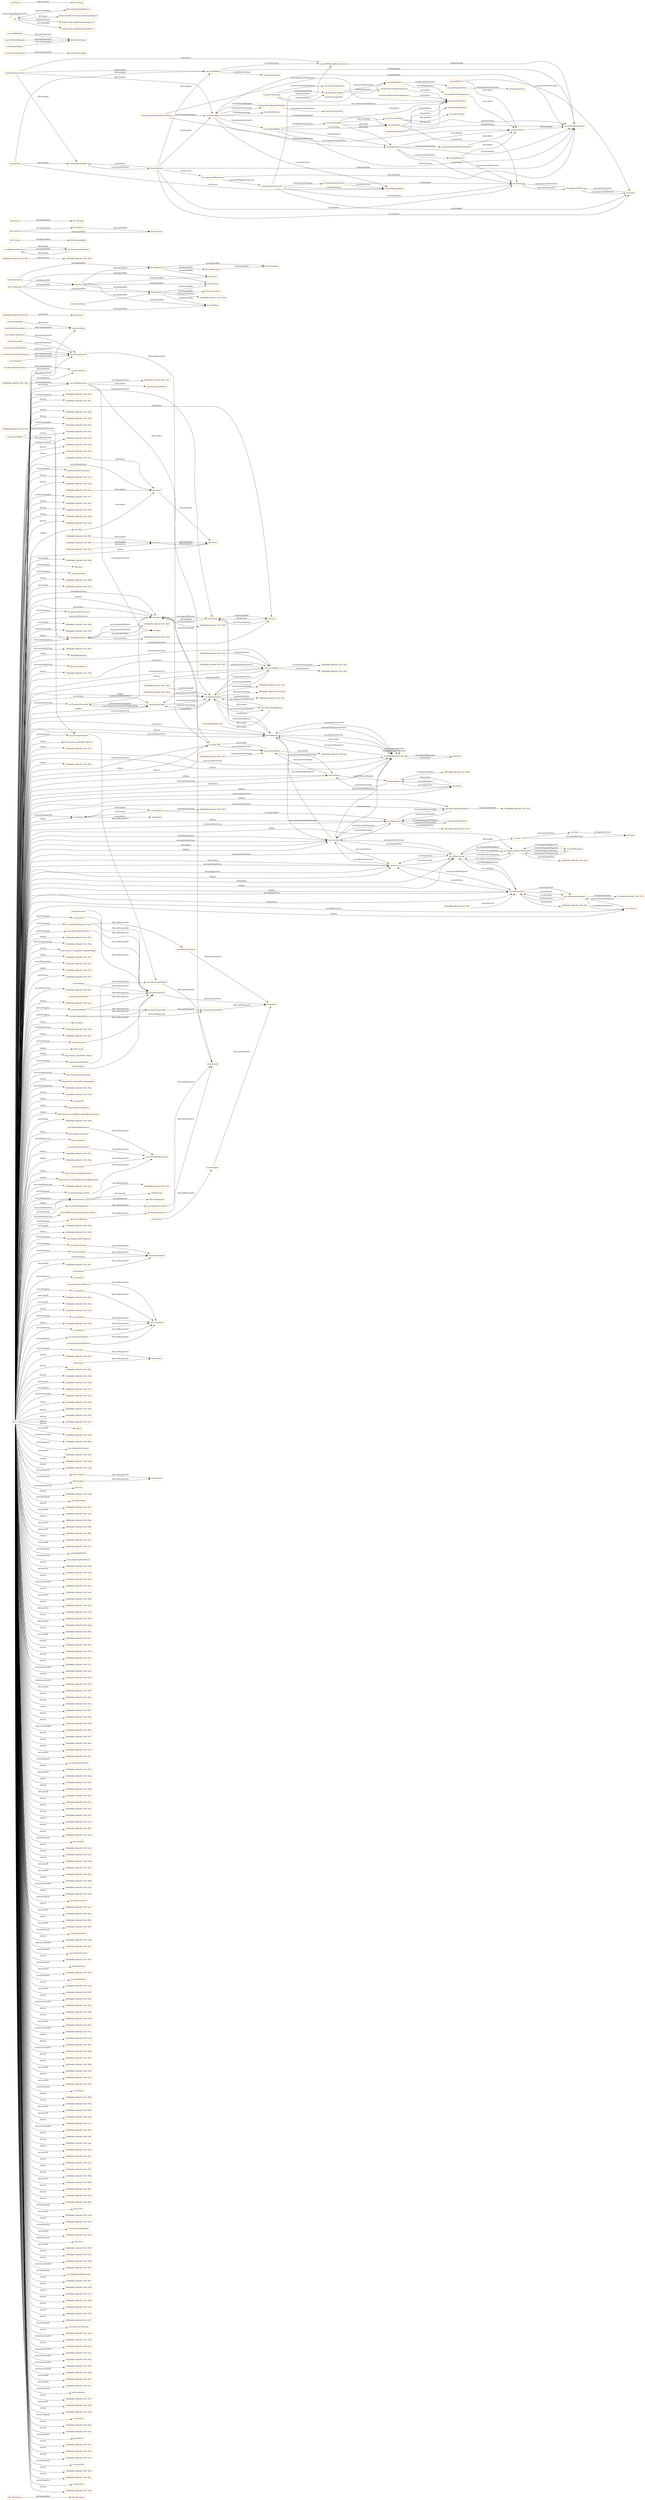 digraph ar2dtool_diagram { 
rankdir=LR;
size="1501"
node [shape = rectangle, color="orange"]; "bhv:Dominance" "-3859d484:18bc04c71f0:-7fe0" "-3859d484:18bc04c71f0:-7f93" "odrl:Action" "odrl:LeftOperand" "odrl:RightOperand" "bhv:PersonalFocus" "vae:PropertyTaxonomy" "bhv:Hedonism" "-3859d484:18bc04c71f0:-7ee5" "-3859d484:18bc04c71f0:-7f9b" "vae:NodeImportance" "http://xmlns.com/foaf/0.1/Person" "bhv:Universalism" "-3859d484:18bc04c71f0:-7f7b" "-3859d484:18bc04c71f0:-7ff9" "vae:Value" "-3859d484:18bc04c71f0:-7fc6" "bhv:Stimulation" "bhv:Achievement" "odrl:Policy" "-3859d484:18bc04c71f0:-7ff3" "-3859d484:18bc04c71f0:-7fb1" "bhv:Value" "-3859d484:18bc04c71f0:-7fe7" "-3859d484:18bc04c71f0:-7fad" "odrl:Operator" "-3859d484:18bc04c71f0:-7fda" "-3859d484:18bc04c71f0:-7f30" "-3859d484:18bc04c71f0:-7faa" "vae:VaeProperty" "-3859d484:18bc04c71f0:-7edd" "-3859d484:18bc04c71f0:-7f00" "-3859d484:18bc04c71f0:-7f2b" "-3859d484:18bc04c71f0:-7fce" "vae:Outcome" "http://www.w3.org/2006/vcard/ns#Agent" "vae:MultiInputOutcome" "-3859d484:18bc04c71f0:-7fc2" "-3859d484:18bc04c71f0:-7fb7" "vae:AlignmentStatement" "-3859d484:18bc04c71f0:-7ef2" "bhv:Dependability" "-3859d484:18bc04c71f0:-7f70" "bhv:Caring" "-3859d484:18bc04c71f0:-7f5a" "odrl:Asset" "bhv:Nature" "-3859d484:18bc04c71f0:-7f41" "-3859d484:18bc04c71f0:-7ffc" "vae:Generalization" "-3859d484:18bc04c71f0:-7ece" "vae:Context" "vae:VaeStatement" "vae:ActionOnState" "dul:Agent" "-3859d484:18bc04c71f0:-7ff0" "vae:ValueTaxonomy" "bhv:Security" "vae:ConceptNode" "-3859d484:18bc04c71f0:-7ef8" "-3859d484:18bc04c71f0:-7f81" "rdfs:Literal" "bhv:Tolerance" "vae:System" "bhv:Humility" "-3859d484:18bc04c71f0:-7f90" "http://xmlns.com/foaf/0.1/Agent" "-3859d484:18bc04c71f0:-7fd1" "odrl:Party" "-3859d484:18bc04c71f0:-7fc9" "-3859d484:18bc04c71f0:-7ed5" "-3859d484:18bc04c71f0:-7ff6" "vae:Norm" "bhv:GrowthAndAnxietyFree" "vae:User" "vae:Sequence" "vae:AgentStatement" "http://xmlns.com/foaf/0.1/Organization" "-3859d484:18bc04c71f0:-7f4a" "bhv:Tradition" "vae:VaeObject" "-3859d484:18bc04c71f0:-7ed4" "vc:Value" "vae:TaxonomyAlignment" "xsd:anyURI" "vae:Strategy" "bhv:Benevolence" "vae:Agent" "vae:FinalInputOutcome" "-3859d484:18bc04c71f0:-7fe3" "bhv:Conformity" "vae:Action" "http://schema.org/Person" "http://www.w3.org/2006/vcard/ns#Organization" "bhv:Resources" "-3859d484:18bc04c71f0:-7fb9" "vae:AwarenessStatement" "-3859d484:18bc04c71f0:-7fbf" "-3859d484:18bc04c71f0:-7ee9" "-3859d484:18bc04c71f0:-7f72" "-3859d484:18bc04c71f0:-7fed" "vae:ActingAgent" "odrl:LogicalConstraint" "-3859d484:18bc04c71f0:-7fd7" "vae:ValueConcept" "-3859d484:18bc04c71f0:-7fa7" "vae:PropertyNode" "vae:ValueProperty" "vae:ValueComparisonStatement" "dul:Event" "-3859d484:18bc04c71f0:-7fd4" "vae:Criterion" "bhv:Thought" "vae:State" "-3859d484:18bc04c71f0:-7f87" "bhv:Face" "-3859d484:18bc04c71f0:-7fb4" "-3859d484:18bc04c71f0:-7eef" "vae:VaePropertyStatement" "bhv:SocialFocus" "odrl:Constraint" "vae:OptimizedProperty" "-3859d484:18bc04c71f0:-7f01" "bhv:Action" "-3859d484:18bc04c71f0:-7fcc" "odrl:Rule" "bhv:Power" "vae:ImportanceRelation" "-3859d484:18bc04c71f0:-7f8e" "http://schema.org/Organization" "-3859d484:18bc04c71f0:-7fea" "http://www.w3.org/2006/vcard/ns#Individual" "-3859d484:18bc04c71f0:-7f53" "vae:ArgumentStatement" "bhv:SelfDirection" "bhv:Concern" "bhv:SelfProtectionAndAnxietyAvoidance" ; /*classes style*/
	"bhv:Action" -> "bhv:Thought" [ label = "owl:disjointWith" ];
	"vae:isInputOfSequence" -> "dul:isProperPartOf" [ label = "rdfs:subPropertyOf" ];
	"dul:isProperPartOf" -> "dul:isPartOf" [ label = "rdfs:subPropertyOf" ];
	"vae:hasConceptNode" -> "vae:hasTaxonomyNode" [ label = "rdfs:subPropertyOf" ];
	"vae:ConceptNode" -> "vae:PropertyNode" [ label = "owl:disjointWith" ];
	"vae:argumentAlign" -> "vae:criterionAlign" [ label = "vae:isBasedOnCriterion" ];
	"vae:argumentAlign" -> "vae:alignPremise" [ label = "vae:hasPremise" ];
	"vae:argumentAlign" -> "vae:alignClaim" [ label = "vae:hasClaim" ];
	"vae:argumentAlign" -> "vae:taxProblemContext" [ label = "dul:hasSetting" ];
	"vae:isTaxonomyNodeOf" -> "dul:isPartOf" [ label = "rdfs:subPropertyOf" ];
	"vae:proposesStatement" -> "dul:conceptualizes" [ label = "rdfs:subPropertyOf" ];
	"vae:ArgumentStatement" -> "-3859d484:18bc04c71f0:-7f72" [ label = "owl:equivalentClass" ];
	"vae:hasTaxonomyNode" -> "dul:hasPart" [ label = "rdfs:subPropertyOf" ];
	"vae:giniPropertyNode" -> "vae:giniIndexProp" [ label = "vae:hasPropertyTaxonomy" ];
	"vae:benvolenceNodeImportance" -> "vae:benevolenceTax" [ label = "dul:isAbout" ];
	"vae:directlyGeneralizes" -> "vae:generalizes" [ label = "rdfs:subPropertyOf" ];
	"vae:multiInputOutcome2" -> "vae:actOfPayingTaxes" [ label = "vae:hasOutcome" ];
	"vae:multiInputOutcome2" -> "vae:state2" [ label = "vae:hasInput" ];
	"bhv:Hedonism" -> "bhv:Stimulation" [ label = "owl:disjointWith" ];
	"bhv:Hedonism" -> "bhv:SelfDirection" [ label = "owl:disjointWith" ];
	"bhv:Hedonism" -> "bhv:Power" [ label = "owl:disjointWith" ];
	"vae:isPremiseOf" -> "dul:isProperPartOf" [ label = "rdfs:subPropertyOf" ];
	"vae:isTestedInStatement" -> "vae:isPresentInStatement" [ label = "rdfs:subPropertyOf" ];
	"vae:giniIndex0_3" -> "vae:state1" [ label = "vae:measuredOnOutcome" ];
	"vae:giniIndex0_3" -> "vae:equalityTax" [ label = "dul:isAbout" ];
	"vae:madeByAgent" -> "dul:hasParticipant" [ label = "rdfs:subPropertyOf" ];
	"vae:isOutcomeOfSequence" -> "dul:isProperPartOf" [ label = "rdfs:subPropertyOf" ];
	"vae:hasInput" -> "dul:hasProperPart" [ label = "rdfs:subPropertyOf" ];
	"vae:hasUser" -> "vae:hasAgent" [ label = "rdfs:subPropertyOf" ];
	"vae:equalityTax" -> "vae:taxProblemContext" [ label = "dul:hasSetting" ];
	"bhv:SelfDirection" -> "bhv:Stimulation" [ label = "owl:disjointWith" ];
	"vae:hasActionOnState" -> "dul:hasProperPart" [ label = "rdfs:subPropertyOf" ];
	"vae:AgentStatement" -> "-3859d484:18bc04c71f0:-7f87" [ label = "owl:equivalentClass" ];
	"vae:hasPropertyNode" -> "vae:hasTaxonomyNode" [ label = "rdfs:subPropertyOf" ];
	"vae:hasPropertyNode" -> "dul:hasProperPart" [ label = "rdfs:subPropertyOf" ];
	"vae:payMinimumTaxes" -> "vae:problemModeller" [ label = "odrl:assigner" ];
	"vae:payMinimumTaxes" -> "vae:payerAgent" [ label = "odrl:assignee" ];
	"vae:payMinimumTaxes" -> "vae:evaderAgent" [ label = "odrl:assignee" ];
	"vae:payMinimumTaxes" -> "vae:actOfPayingMiniumumTaxes" [ label = "odrl:action" ];
	"vae:equalityNode" -> "vae:equalityNodeImportance" [ label = "vae:hasImportance" ];
	"vae:equalityNode" -> "vae:giniPropertyNode" [ label = "vae:directlyGeneralizes" ];
	"vae:hasPropertyOfSuperior" -> "vae:coversItem" [ label = "rdfs:subPropertyOf" ];
	"vae:isPropertyNodeOf" -> "vae:isTaxonomyNodeOf" [ label = "rdfs:subPropertyOf" ];
	"vae:hasOutcome" -> "dul:hasProperPart" [ label = "rdfs:subPropertyOf" ];
	"vae:alignPremise" -> "vae:equalityTax" [ label = "vae:withValue" ];
	"vae:alignPremise" -> "vae:state2" [ label = "vae:onEntity" ];
	"vae:alignPremise" -> "vae:giniIndexSatisfiedThreshold0_7" [ label = "vae:expressesProperty" ];
	"vae:alignPremise" -> "vae:giniIndex0_9" [ label = "vae:expressesProperty" ];
	"vae:alignPremise" -> "vae:taxProblemContext" [ label = "dul:hasSetting" ];
	"bhv:Dominance" -> "bhv:Resources" [ label = "owl:disjointWith" ];
	"vae:isEntityOf" -> "vae:isPresentInStatement" [ label = "rdfs:subPropertyOf" ];
	"vae:Value" -> "bhv:Value" [ label = "owl:equivalentClass" ];
	"vae:MultiInputOutcome" -> "vae:Sequence" [ label = "rdfs:seeAlso" ];
	"vae:propertyExpressedAt" -> "vae:isPresentInStatement" [ label = "rdfs:subPropertyOf" ];
	"vae:payerAgent" -> "vae:importanceRelationTaxPayer" [ label = "vae:proposesStatement" ];
	"vae:payerAgent" -> "vae:argumentAlign" [ label = "vae:proposesStatement" ];
	"vae:payerAgent" -> "vae:alignPremise" [ label = "vae:proposesStatement" ];
	"vae:payerAgent" -> "vae:alignClaim" [ label = "vae:proposesStatement" ];
	"vae:payerAgent" -> "vae:actOfPayingTaxes" [ label = "vae:makesAction" ];
	"vae:payerAgent" -> "vae:payerStrategy" [ label = "vae:followsStrategy" ];
	"vae:payerAgent" -> "vae:taxProblemContext" [ label = "dul:hasSetting" ];
	"vae:hasState" -> "dul:isParticipantIn" [ label = "rdfs:subPropertyOf" ];
	"vae:AwarenessStatement" -> "vae:AlignmentStatement" [ label = "rdfs:seeAlso" ];
	"vae:isConceptNodeOf" -> "vae:isTaxonomyNodeOf" [ label = "rdfs:subPropertyOf" ];
	"bhv:Caring" -> "bhv:Dependability" [ label = "owl:disjointWith" ];
	"vae:payTaxes" -> "vae:problemModeller" [ label = "odrl:assigner" ];
	"vae:payTaxes" -> "vae:evaderAgent" [ label = "odrl:assignee" ];
	"vae:payTaxes" -> "vae:actOfPayingTaxes" [ label = "odrl:action" ];
	"vae:hasRootNode" -> "vae:hasConceptNode" [ label = "rdfs:subPropertyOf" ];
	"vae:hasRootNode" -> "dul:hasProperPart" [ label = "rdfs:subPropertyOf" ];
	"vae:isAgentOfSystem" -> "dul:isPartOf" [ label = "rdfs:subPropertyOf" ];
	"vae:aggregationSum" -> "vae:state2" [ label = "vae:measuredOnOutcome" ];
	"vae:aggregationSum" -> "vae:state1" [ label = "vae:measuredOnOutcome" ];
	"vae:ValueConcept" -> "vc:Value" [ label = "rdfs:seeAlso" ];
	"vae:state1" -> "vae:aggregationSum" [ label = "vae:satisfiesProperty" ];
	"vae:ActingAgent" -> "-3859d484:18bc04c71f0:-7f9b" [ label = "owl:equivalentClass" ];
	"vae:isInputOutcomeOf" -> "dul:isPartOf" [ label = "rdfs:subPropertyOf" ];
	"bhv:Concern" -> "bhv:Tolerance" [ label = "owl:disjointWith" ];
	"bhv:Concern" -> "bhv:Nature" [ label = "owl:disjointWith" ];
	"vae:payerTaxonomy" -> "vae:taxonomAlignment" [ label = "vae:hasTaxonomyAlignment" ];
	"vae:payerTaxonomy" -> "vae:benevolenceNode" [ label = "vae:hasRootNode" ];
	"vae:payerTaxonomy" -> "vae:equalityNode" [ label = "vae:hasConceptNode" ];
	"vae:payerTaxonomy" -> "vae:benevolenceNode" [ label = "vae:hasConceptNode" ];
	"vae:giniIndex0_9" -> "vae:state2" [ label = "vae:measuredOnOutcome" ];
	"vae:giniIndex0_9" -> "vae:equalityTax" [ label = "dul:isAbout" ];
	"vae:isRootNodeOf" -> "vae:isConceptNodeOf" [ label = "rdfs:subPropertyOf" ];
	"vae:isRootNodeOf" -> "dul:isProperPartOf" [ label = "rdfs:subPropertyOf" ];
	"vae:problemModeller" -> "vae:taxSystem" [ label = "vae:isUserOfSystem" ];
	"vae:expressesProperty" -> "vae:coversItem" [ label = "rdfs:subPropertyOf" ];
	"vae:directlyParticularizes" -> "vae:particularizes" [ label = "rdfs:subPropertyOf" ];
	"vae:taxSystem" -> "vae:problemModeller" [ label = "vae:hasUser" ];
	"vae:taxSystem" -> "vae:sequenceOfOutcomes" [ label = "vae:hasTrace" ];
	"vae:taxSystem" -> "vae:state2" [ label = "vae:hasState" ];
	"vae:taxSystem" -> "vae:state1" [ label = "vae:hasState" ];
	"vae:taxSystem" -> "vae:payerAgent" [ label = "vae:hasAgent" ];
	"vae:taxSystem" -> "vae:evaderAgent" [ label = "vae:hasAgent" ];
	"vae:taxSystem" -> "vae:taxProblemContext" [ label = "dul:hasSetting" ];
	"vae:hasAgent" -> "dul:hasPart" [ label = "rdfs:subPropertyOf" ];
	"vae:isFollowedByAgent" -> "dul:hasParticipant" [ label = "rdfs:subPropertyOf" ];
	"bhv:Nature" -> "bhv:Tolerance" [ label = "owl:disjointWith" ];
	"vae:criterionAlign" -> "vae:alignPremise" [ label = "odrl:target" ];
	"vae:criterionAlign" -> "vae:constraintAlign" [ label = "odrl:constraint" ];
	"vae:criterionAlign" -> "vae:alignClaim" [ label = "odrl:action" ];
	"vae:criterionAlign" -> "vae:benevolenceTax" [ label = "dul:isAbout" ];
	"vae:ValueComparisonStatement" -> "-3859d484:18bc04c71f0:-7ee5" [ label = "owl:equivalentClass" ];
	"vae:ValueTaxonomy" -> "vae:TaxonomyAlignment" [ label = "rdfs:seeAlso" ];
	"vae:ValueTaxonomy" -> "-3859d484:18bc04c71f0:-7edd" [ label = "owl:equivalentClass" ];
	"vae:importanceRelationTaxPayer" -> "vae:payerAgent" [ label = "vae:isProposedByAgent" ];
	"vae:importanceRelationTaxPayer" -> "vae:benevolenceTax" [ label = "vae:comparisonHasSuperior" ];
	"vae:importanceRelationTaxPayer" -> "vae:achievementTax" [ label = "vae:comparisonHasInferior" ];
	"vae:System" -> "vae:User" [ label = "owl:disjointWith" ];
	"vae:followsStrategy" -> "dul:isParticipantIn" [ label = "rdfs:subPropertyOf" ];
	"vae:hasPropertyOfInferior" -> "vae:coversItem" [ label = "rdfs:subPropertyOf" ];
	"vae:composedBySequence" -> "dul:hasProperPart" [ label = "rdfs:subPropertyOf" ];
	"vae:isActionOnStateOfStrategy" -> "dul:isProperPartOf" [ label = "rdfs:subPropertyOf" ];
	"dul:hasProperPart" -> "dul:hasPart" [ label = "rdfs:subPropertyOf" ];
	"vae:startsWithInputOutcome" -> "vae:hasInputOutcome" [ label = "rdfs:subPropertyOf" ];
	"vae:startsWithInputOutcome" -> "dul:hasProperPart" [ label = "rdfs:subPropertyOf" ];
	"bhv:Humility" -> "bhv:Universalism" [ label = "owl:disjointWith" ];
	"bhv:Humility" -> "bhv:Tradition" [ label = "owl:disjointWith" ];
	"bhv:Humility" -> "bhv:Security" [ label = "owl:disjointWith" ];
	"bhv:Humility" -> "-3859d484:18bc04c71f0:-7ed5" [ label = "owl:equivalentClass" ];
	"vae:FinalInputOutcome" -> "vae:Sequence" [ label = "rdfs:seeAlso" ];
	"odrl:target" -> "odrl:relation" [ label = "rdfs:subPropertyOf" ];
	"vae:benevolenceDef" -> "vae:benevolenceTax" [ label = "dul:satisfies" ];
	"vae:benevolenceDef" -> "vae:taxProblemContext" [ label = "dul:hasSetting" ];
	"vae:makesAction" -> "dul:isParticipantIn" [ label = "rdfs:subPropertyOf" ];
	"vae:withValue" -> "vae:coversItem" [ label = "rdfs:subPropertyOf" ];
	"vae:constraintAlign" -> "vae:sameContext" [ label = "odrl:operator" ];
	"vae:constraintAlign" -> "vae:logicalImplication" [ label = "odrl:operator" ];
	"vae:VaeObject" -> "vae:Context" [ label = "rdfs:seeAlso" ];
	"vae:VaeObject" -> "-3859d484:18bc04c71f0:-7f07" [ label = "owl:disjointUnionOf" ];
	"vae:VaeObject" -> "vae:VaeProperty" [ label = "owl:disjointWith" ];
	"vae:TaxonomyAlignment" -> "vae:ValueTaxonomy" [ label = "rdfs:seeAlso" ];
	"vae:generalizationRelationTaxPayer" -> "vae:payerAgent" [ label = "vae:isProposedByAgent" ];
	"vae:generalizationRelationTaxPayer" -> "vae:benevolenceTax" [ label = "vae:comparisonHasSuperior" ];
	"vae:generalizationRelationTaxPayer" -> "vae:equalityTax" [ label = "vae:comparisonHasInferior" ];
	"bhv:Achievement" -> "bhv:Hedonism" [ label = "owl:disjointWith" ];
	"bhv:Achievement" -> "bhv:Face" [ label = "owl:disjointWith" ];
	"vae:alignClaim" -> "vae:benevolenceTax" [ label = "vae:withValue" ];
	"vae:alignClaim" -> "vae:state2" [ label = "vae:onEntity" ];
	"vae:alignClaim" -> "vae:taxProblemContext" [ label = "dul:hasSetting" ];
	"vae:actOfPayingMiniumumTaxes" -> "vae:taxProblemContext" [ label = "dul:hasSetting" ];
	"vae:NodeImportance" -> "vae:ValueTaxonomy" [ label = "rdfs:seeAlso" ];
	"vae:NodeImportance" -> "vae:ImportanceRelation" [ label = "rdfs:seeAlso" ];
	"vae:multiInputOutcome1" -> "vae:multiInputOutcome2" [ label = "vae:nextInputOutcome" ];
	"vae:multiInputOutcome1" -> "vae:state2" [ label = "vae:hasOutcome" ];
	"vae:multiInputOutcome1" -> "vae:actOfPayingTaxes" [ label = "vae:hasOutcome" ];
	"vae:multiInputOutcome1" -> "vae:actOfPayingMiniumumTaxes" [ label = "vae:hasOutcome" ];
	"vae:multiInputOutcome1" -> "vae:state1" [ label = "vae:hasInput" ];
	"vae:Action" -> "vae:ActingAgent" [ label = "rdfs:seeAlso" ];
	"vae:isValuedInStatement" -> "vae:isPresentInStatement" [ label = "rdfs:subPropertyOf" ];
	"vae:sequenceOfOutcomes" -> "vae:multiInputOutcome1" [ label = "vae:startsWithInputOutcome" ];
	"vae:sequenceOfOutcomes" -> "vae:taxProblemContext" [ label = "dul:hasSetting" ];
	"odrl:output" -> "odrl:relation" [ label = "rdfs:subPropertyOf" ];
	"vae:withNorm" -> "vae:coversItem" [ label = "rdfs:subPropertyOf" ];
	"vae:isClaimOf" -> "dul:isProperPartOf" [ label = "rdfs:subPropertyOf" ];
	"vae:hasInputOutcome" -> "dul:hasPart" [ label = "rdfs:subPropertyOf" ];
	"vae:evaderAgent" -> "vae:actOfPayingMiniumumTaxes" [ label = "vae:makesAction" ];
	"vae:evaderAgent" -> "vae:evaderStrategy" [ label = "vae:followsStrategy" ];
	"vae:evaderAgent" -> "vae:taxProblemContext" [ label = "dul:hasSetting" ];
	"vae:" -> "https://chowlk.linkeddata.es" [ label = "mod:createdWith" ];
	"vae:" -> "vae:" [ label = "vann:preferredNamespaceUri" ];
	"vae:" -> "https://creativecommons.org/licenses/by/4.0" [ label = "dc:license" ];
	"vae:" -> "https://w3id.org/def/vaeontology/1.0.0" [ label = "owl:priorVersion" ];
	"vae:" -> "https://w3id.org/def/vaeontology/1.0.1" [ label = "owl:versionIRI" ];
	"bhv:Conformity" -> "bhv:Tradition" [ label = "owl:disjointWith" ];
	"bhv:Conformity" -> "bhv:Security" [ label = "owl:disjointWith" ];
	"bhv:Conformity" -> "bhv:Humility" [ label = "owl:disjointWith" ];
	"bhv:Conformity" -> "bhv:Face" [ label = "owl:disjointWith" ];
	"vae:isStateOfAgent" -> "dul:hasParticipant" [ label = "rdfs:subPropertyOf" ];
	"vae:Generalization" -> "vae:generalizes" [ label = "rdfs:seeAlso" ];
	"vae:Context" -> "vae:VaeObject" [ label = "rdfs:seeAlso" ];
	"NULL" -> "-3859d484:18bc04c71f0:-7ffa" [ label = "rdf:rest" ];
	"NULL" -> "vae:VaeStatement" [ label = "owl:onClass" ];
	"NULL" -> "-3859d484:18bc04c71f0:-7ef6" [ label = "rdf:rest" ];
	"NULL" -> "-3859d484:18bc04c71f0:-7efd" [ label = "owl:unionOf" ];
	"NULL" -> "-3859d484:18bc04c71f0:-7eb1" [ label = "owl:members" ];
	"NULL" -> "-3859d484:18bc04c71f0:-7fcd" [ label = "owl:intersectionOf" ];
	"NULL" -> "-3859d484:18bc04c71f0:-7f0f" [ label = "rdf:rest" ];
	"NULL" -> "vae:hasConceptNode" [ label = "owl:onProperty" ];
	"NULL" -> "-3859d484:18bc04c71f0:-7ec6" [ label = "rdf:rest" ];
	"NULL" -> "bhv:PersonalFocus" [ label = "owl:someValuesFrom" ];
	"NULL" -> "-3859d484:18bc04c71f0:-7f10" [ label = "rdf:rest" ];
	"NULL" -> "-3859d484:18bc04c71f0:-7ee7" [ label = "rdf:rest" ];
	"NULL" -> "rdf:nil" [ label = "rdf:rest" ];
	"NULL" -> "-3859d484:18bc04c71f0:-7f40" [ label = "owl:unionOf" ];
	"NULL" -> "-3859d484:18bc04c71f0:-7f6d" [ label = "owl:intersectionOf" ];
	"NULL" -> "vae:isBasedOnCriterion" [ label = "owl:onProperty" ];
	"NULL" -> "vae:ConceptNode" [ label = "rdf:first" ];
	"NULL" -> "vae:PropertyNode" [ label = "rdf:first" ];
	"NULL" -> "-3859d484:18bc04c71f0:-7fb3" [ label = "owl:unionOf" ];
	"NULL" -> "-3859d484:18bc04c71f0:-7ed8" [ label = "rdf:rest" ];
	"NULL" -> "-3859d484:18bc04c71f0:-7efb" [ label = "rdf:rest" ];
	"NULL" -> "odrl:assignee" [ label = "owl:onProperty" ];
	"NULL" -> "vae:ConceptNode" [ label = "owl:someValuesFrom" ];
	"NULL" -> "vae:particularizes" [ label = "owl:onProperty" ];
	"NULL" -> "vae:expressesProperty" [ label = "owl:onProperty" ];
	"NULL" -> "owl:real" [ label = "owl:someValuesFrom" ];
	"NULL" -> "-3859d484:18bc04c71f0:-7ef9" [ label = "rdf:rest" ];
	"NULL" -> "vae:VaePropertyStatement" [ label = "rdf:first" ];
	"NULL" -> "vae:reflectsValue" [ label = "owl:onProperty" ];
	"NULL" -> "odrl:LogicalConstraint" [ label = "rdf:first" ];
	"NULL" -> "-3859d484:18bc04c71f0:-7f70" [ label = "rdf:first" ];
	"NULL" -> "-3859d484:18bc04c71f0:-7fc0" [ label = "rdf:rest" ];
	"NULL" -> "-3859d484:18bc04c71f0:-7ed1" [ label = "owl:unionOf" ];
	"NULL" -> "-3859d484:18bc04c71f0:-7fba" [ label = "rdf:rest" ];
	"NULL" -> "-3859d484:18bc04c71f0:-7ff8" [ label = "owl:unionOf" ];
	"NULL" -> "-3859d484:18bc04c71f0:-7ffb" [ label = "owl:unionOf" ];
	"NULL" -> "vae:onEntity" [ label = "owl:onProperty" ];
	"NULL" -> "http://xmlns.com/foaf/0.1/Person" [ label = "rdf:first" ];
	"NULL" -> "-3859d484:18bc04c71f0:-7fe1" [ label = "rdf:rest" ];
	"NULL" -> "-3859d484:18bc04c71f0:-7f11" [ label = "owl:unionOf" ];
	"NULL" -> "vae:abidesByValue" [ label = "owl:onProperty" ];
	"NULL" -> "dul:Agent" [ label = "rdf:first" ];
	"NULL" -> "vae:comparisonHasInferior" [ label = "owl:onProperty" ];
	"NULL" -> "-3859d484:18bc04c71f0:-7fdb" [ label = "rdf:rest" ];
	"NULL" -> "vae:isUserOfSystem" [ label = "owl:onProperty" ];
	"NULL" -> "-3859d484:18bc04c71f0:-7fe9" [ label = "owl:unionOf" ];
	"NULL" -> "vae:ActionOnState" [ label = "rdf:first" ];
	"NULL" -> "http://www.w3.org/2006/vcard/ns#Agent" [ label = "rdf:first" ];
	"NULL" -> "vae:Criterion" [ label = "owl:allValuesFrom" ];
	"NULL" -> "-3859d484:18bc04c71f0:-7fab" [ label = "rdf:rest" ];
	"NULL" -> "odrl:Constraint" [ label = "owl:allValuesFrom" ];
	"NULL" -> "vae:PropertyNode" [ label = "owl:onClass" ];
	"NULL" -> "-3859d484:18bc04c71f0:-7edc" [ label = "owl:intersectionOf" ];
	"NULL" -> "-3859d484:18bc04c71f0:-7eca" [ label = "rdf:rest" ];
	"NULL" -> "bhv:GrowthAndAnxietyFree" [ label = "owl:someValuesFrom" ];
	"NULL" -> "-3859d484:18bc04c71f0:-7f80" [ label = "owl:unionOf" ];
	"NULL" -> "vae:withValue" [ label = "owl:onProperty" ];
	"NULL" -> "vae:Strategy" [ label = "owl:someValuesFrom" ];
	"NULL" -> "-3859d484:18bc04c71f0:-7fd2" [ label = "rdf:rest" ];
	"NULL" -> "-3859d484:18bc04c71f0:-7ec8" [ label = "owl:members" ];
	"NULL" -> "-3859d484:18bc04c71f0:-7f04" [ label = "rdf:rest" ];
	"NULL" -> "vae:ConceptNode" [ label = "owl:onClass" ];
	"NULL" -> "vae:Action" [ label = "rdf:first" ];
	"NULL" -> "-3859d484:18bc04c71f0:-7eb6" [ label = "owl:members" ];
	"NULL" -> "-3859d484:18bc04c71f0:-7ef2" [ label = "owl:allValuesFrom" ];
	"NULL" -> "vae:MultiInputOutcome" [ label = "owl:someValuesFrom" ];
	"NULL" -> "-3859d484:18bc04c71f0:-7f0a" [ label = "rdf:rest" ];
	"NULL" -> "-3859d484:18bc04c71f0:-7fc1" [ label = "owl:unionOf" ];
	"NULL" -> "-3859d484:18bc04c71f0:-7fa2" [ label = "rdf:rest" ];
	"NULL" -> "-3859d484:18bc04c71f0:-7f76" [ label = "rdf:rest" ];
	"NULL" -> "-3859d484:18bc04c71f0:-7fc3" [ label = "rdf:rest" ];
	"NULL" -> "-3859d484:18bc04c71f0:-7f7c" [ label = "rdf:rest" ];
	"NULL" -> "vae:Sequence" [ label = "owl:someValuesFrom" ];
	"NULL" -> "-3859d484:18bc04c71f0:-7ee3" [ label = "owl:intersectionOf" ];
	"NULL" -> "-3859d484:18bc04c71f0:-7fbd" [ label = "rdf:rest" ];
	"NULL" -> "http://www.w3.org/2006/vcard/ns#Individual" [ label = "rdf:first" ];
	"NULL" -> "-3859d484:18bc04c71f0:-7f78" [ label = "owl:intersectionOf" ];
	"NULL" -> "vae:startsWithInputOutcome" [ label = "owl:onProperty" ];
	"NULL" -> "-3859d484:18bc04c71f0:-7fd9" [ label = "owl:unionOf" ];
	"NULL" -> "-3859d484:18bc04c71f0:-7fe4" [ label = "rdf:rest" ];
	"NULL" -> "-3859d484:18bc04c71f0:-7f16" [ label = "rdf:rest" ];
	"NULL" -> "-3859d484:18bc04c71f0:-7f67" [ label = "rdf:rest" ];
	"NULL" -> "-3859d484:18bc04c71f0:-7fde" [ label = "rdf:rest" ];
	"NULL" -> "-3859d484:18bc04c71f0:-7ef0" [ label = "rdf:rest" ];
	"NULL" -> "-3859d484:18bc04c71f0:-7f64" [ label = "owl:intersectionOf" ];
	"NULL" -> "-3859d484:18bc04c71f0:-7f00" [ label = "rdf:first" ];
	"NULL" -> "vae:Agent" [ label = "owl:onClass" ];
	"NULL" -> "-3859d484:18bc04c71f0:-7f37" [ label = "rdf:rest" ];
	"NULL" -> "-3859d484:18bc04c71f0:-7fae" [ label = "rdf:rest" ];
	"NULL" -> "vae:Agent" [ label = "owl:someValuesFrom" ];
	"NULL" -> "-3859d484:18bc04c71f0:-7ecd" [ label = "rdf:rest" ];
	"NULL" -> "vae:isStartOfSequence" [ label = "owl:onProperty" ];
	"NULL" -> "-3859d484:18bc04c71f0:-7fec" [ label = "owl:unionOf" ];
	"NULL" -> "vae:nextInputOutcome" [ label = "owl:onProperty" ];
	"NULL" -> "-3859d484:18bc04c71f0:-7f3d" [ label = "rdf:rest" ];
	"NULL" -> "-3859d484:18bc04c71f0:-7eba" [ label = "owl:members" ];
	"NULL" -> "-3859d484:18bc04c71f0:-7fd5" [ label = "rdf:rest" ];
	"NULL" -> "-3859d484:18bc04c71f0:-7f58" [ label = "rdf:rest" ];
	"NULL" -> "-3859d484:18bc04c71f0:-7fef" [ label = "owl:unionOf" ];
	"NULL" -> "vae:Sequence" [ label = "owl:onClass" ];
	"NULL" -> "-3859d484:18bc04c71f0:-7fcf" [ label = "rdf:rest" ];
	"NULL" -> "vae:hasRootNode" [ label = "owl:onProperty" ];
	"NULL" -> "-3859d484:18bc04c71f0:-7ee1" [ label = "rdf:rest" ];
	"NULL" -> "-3859d484:18bc04c71f0:-7fa5" [ label = "rdf:rest" ];
	"NULL" -> "vae:ValueTaxonomy" [ label = "rdf:first" ];
	"NULL" -> "-3859d484:18bc04c71f0:-7ec4" [ label = "rdf:rest" ];
	"NULL" -> "-3859d484:18bc04c71f0:-7f9c" [ label = "rdf:rest" ];
	"NULL" -> "vae:Outcome" [ label = "owl:someValuesFrom" ];
	"NULL" -> "-3859d484:18bc04c71f0:-7ebe" [ label = "rdf:rest" ];
	"NULL" -> "dul:isParticipantIn" [ label = "owl:onProperty" ];
	"NULL" -> "http://schema.org/Organization" [ label = "rdf:first" ];
	"NULL" -> "vae:NodeImportance" [ label = "owl:onClass" ];
	"NULL" -> "bhv:attitude" [ label = "owl:onProperty" ];
	"NULL" -> "-3859d484:18bc04c71f0:-7eb5" [ label = "rdf:rest" ];
	"NULL" -> "-3859d484:18bc04c71f0:-7eaf" [ label = "rdf:rest" ];
	"NULL" -> "vae:Norm" [ label = "rdf:first" ];
	"NULL" -> "-3859d484:18bc04c71f0:-7ed6" [ label = "rdf:rest" ];
	"NULL" -> "vae:VaeProperty" [ label = "rdf:first" ];
	"NULL" -> "-3859d484:18bc04c71f0:-7ef1" [ label = "owl:unionOf" ];
	"NULL" -> "-3859d484:18bc04c71f0:-7fb0" [ label = "owl:unionOf" ];
	"NULL" -> "-3859d484:18bc04c71f0:-7fd8" [ label = "rdf:rest" ];
	"NULL" -> "http://xmlns.com/foaf/0.1/Organization" [ label = "rdf:first" ];
	"NULL" -> "vae:Context" [ label = "rdf:first" ];
	"NULL" -> "vae:generalizes" [ label = "owl:onProperty" ];
	"NULL" -> "vae:Outcome" [ label = "owl:onClass" ];
	"NULL" -> "-3859d484:18bc04c71f0:-7ed3" [ label = "owl:intersectionOf" ];
	"NULL" -> "-3859d484:18bc04c71f0:-7fa8" [ label = "rdf:rest" ];
	"NULL" -> "rdfs:Literal" [ label = "rdf:first" ];
	"NULL" -> "vae:isImportanceOf" [ label = "owl:onProperty" ];
	"NULL" -> "-3859d484:18bc04c71f0:-7ec7" [ label = "rdf:rest" ];
	"NULL" -> "-3859d484:18bc04c71f0:-7fa3" [ label = "owl:unionOf" ];
	"NULL" -> "-3859d484:18bc04c71f0:-7f62" [ label = "rdf:rest" ];
	"NULL" -> "vae:ConceptNode" [ label = "owl:allValuesFrom" ];
	"NULL" -> "-3859d484:18bc04c71f0:-7f7b" [ label = "rdf:first" ];
	"NULL" -> "-3859d484:18bc04c71f0:-7f8e" [ label = "rdf:first" ];
	"NULL" -> "-3859d484:18bc04c71f0:-7f81" [ label = "rdf:first" ];
	"NULL" -> "-3859d484:18bc04c71f0:-7ff2" [ label = "owl:unionOf" ];
	"NULL" -> "vae:Norm" [ label = "owl:onClass" ];
	"NULL" -> "vae:hasImportance" [ label = "owl:onProperty" ];
	"NULL" -> "-3859d484:18bc04c71f0:-7eb8" [ label = "rdf:rest" ];
	"NULL" -> "-3859d484:18bc04c71f0:-7f31" [ label = "owl:intersectionOf" ];
	"NULL" -> "vae:satisfiesProperty" [ label = "owl:onProperty" ];
	"NULL" -> "-3859d484:18bc04c71f0:-7f02" [ label = "rdf:rest" ];
	"NULL" -> "dul:hasSetting" [ label = "owl:onProperty" ];
	"NULL" -> "vae:VaeStatement" [ label = "rdf:first" ];
	"NULL" -> "-3859d484:18bc04c71f0:-7fc8" [ label = "owl:unionOf" ];
	"NULL" -> "vae:PropertyTaxonomy" [ label = "owl:someValuesFrom" ];
	"NULL" -> "vae:satisfiesNorm" [ label = "owl:onProperty" ];
	"NULL" -> "-3859d484:18bc04c71f0:-7fa0" [ label = "rdf:rest" ];
	"NULL" -> "-3859d484:18bc04c71f0:-7f5f" [ label = "owl:unionOf" ];
	"NULL" -> "-3859d484:18bc04c71f0:-7feb" [ label = "rdf:rest" ];
	"NULL" -> "-3859d484:18bc04c71f0:-7f54" [ label = "owl:intersectionOf" ];
	"NULL" -> "-3859d484:18bc04c71f0:-7fb7" [ label = "rdf:first" ];
	"NULL" -> "xsd:anyURI" [ label = "rdf:first" ];
	"NULL" -> "odrl:Constraint" [ label = "rdf:first" ];
	"NULL" -> "-3859d484:18bc04c71f0:-7fbb" [ label = "rdf:rest" ];
	"NULL" -> "-3859d484:18bc04c71f0:-7eda" [ label = "rdf:rest" ];
	"NULL" -> "odrl:target" [ label = "owl:onProperty" ];
	"NULL" -> "-3859d484:18bc04c71f0:-7ff5" [ label = "owl:unionOf" ];
	"NULL" -> "-3859d484:18bc04c71f0:-7f7e" [ label = "owl:intersectionOf" ];
	"NULL" -> "-3859d484:18bc04c71f0:-7eb0" [ label = "rdf:rest" ];
	"NULL" -> "-3859d484:18bc04c71f0:-7fdc" [ label = "rdf:rest" ];
	"NULL" -> "-3859d484:18bc04c71f0:-7fb8" [ label = "owl:intersectionOf" ];
	"NULL" -> "-3859d484:18bc04c71f0:-7fb2" [ label = "rdf:rest" ];
	"NULL" -> "-3859d484:18bc04c71f0:-7f6b" [ label = "rdf:rest" ];
	"NULL" -> "vae:makesAction" [ label = "owl:onProperty" ];
	"NULL" -> "-3859d484:18bc04c71f0:-7fd0" [ label = "owl:unionOf" ];
	"NULL" -> "-3859d484:18bc04c71f0:-7f35" [ label = "rdf:rest" ];
	"NULL" -> "-3859d484:18bc04c71f0:-7fe6" [ label = "owl:unionOf" ];
	"NULL" -> "vae:onState" [ label = "owl:onProperty" ];
	"NULL" -> "vae:VaeProperty" [ label = "owl:someValuesFrom" ];
	"NULL" -> "bhv:SelfProtectionAndAnxietyAvoidance" [ label = "owl:someValuesFrom" ];
	"NULL" -> "vae:Agent" [ label = "owl:allValuesFrom" ];
	"NULL" -> "-3859d484:18bc04c71f0:-7f3b" [ label = "rdf:rest" ];
	"NULL" -> "http://schema.org/Person" [ label = "rdf:first" ];
	"NULL" -> "-3859d484:18bc04c71f0:-7f05" [ label = "rdf:rest" ];
	"NULL" -> "-3859d484:18bc04c71f0:-7f8b" [ label = "owl:unionOf" ];
	"NULL" -> "-3859d484:18bc04c71f0:-7fa6" [ label = "owl:unionOf" ];
	"NULL" -> "-3859d484:18bc04c71f0:-7eec" [ label = "rdf:rest" ];
	"NULL" -> "vae:isConceptNodeOf" [ label = "owl:onProperty" ];
	"NULL" -> "-3859d484:18bc04c71f0:-7f85" [ label = "owl:intersectionOf" ];
	"NULL" -> "-3859d484:18bc04c71f0:-7ff4" [ label = "rdf:rest" ];
	"NULL" -> "-3859d484:18bc04c71f0:-7fee" [ label = "rdf:rest" ];
	"NULL" -> "-3859d484:18bc04c71f0:-7ebc" [ label = "rdf:rest" ];
	"NULL" -> "-3859d484:18bc04c71f0:-7fac" [ label = "owl:unionOf" ];
	"NULL" -> "vae:hasPropertyNode" [ label = "owl:onProperty" ];
	"NULL" -> "-3859d484:18bc04c71f0:-7fc4" [ label = "rdf:rest" ];
	"NULL" -> "-3859d484:18bc04c71f0:-7f47" [ label = "rdf:rest" ];
	"NULL" -> "-3859d484:18bc04c71f0:-7f98" [ label = "rdf:rest" ];
	"NULL" -> "-3859d484:18bc04c71f0:-7f92" [ label = "owl:unionOf" ];
	"NULL" -> "vae:VaePropertyStatement" [ label = "owl:someValuesFrom" ];
	"NULL" -> "vae:Strategy" [ label = "rdf:first" ];
	"NULL" -> "-3859d484:18bc04c71f0:-7f91" [ label = "rdf:rest" ];
	"NULL" -> "-3859d484:18bc04c71f0:-7fe5" [ label = "rdf:rest" ];
	"NULL" -> "vae:Outcome" [ label = "rdf:first" ];
	"NULL" -> "-3859d484:18bc04c71f0:-7f9e" [ label = "rdf:rest" ];
	"NULL" -> "odrl:action" [ label = "owl:onProperty" ];
	"NULL" -> "-3859d484:18bc04c71f0:-7ee8" [ label = "owl:unionOf" ];
	"NULL" -> "-3859d484:18bc04c71f0:-7eb3" [ label = "rdf:rest" ];
	"NULL" -> "vae:isProposedByAgent" [ label = "owl:onProperty" ];
	"NULL" -> "odrl:Asset" [ label = "owl:allValuesFrom" ];
	"NULL" -> "-3859d484:18bc04c71f0:-7fd3" [ label = "owl:unionOf" ];
	"NULL" -> "bhv:focus" [ label = "owl:onProperty" ];
	"NULL" -> "-3859d484:18bc04c71f0:-7f59" [ label = "owl:unionOf" ];
	"NULL" -> "-3859d484:18bc04c71f0:-7faf" [ label = "rdf:rest" ];
	"NULL" -> "-3859d484:18bc04c71f0:-7f89" [ label = "rdf:rest" ];
	"NULL" -> "-3859d484:18bc04c71f0:-7f9a" [ label = "owl:intersectionOf" ];
	"NULL" -> "vae:isAlignmentOfTaxonomy" [ label = "owl:onProperty" ];
	"NULL" -> "vae:MultiInputOutcome" [ label = "rdf:first" ];
	"NULL" -> "-3859d484:18bc04c71f0:-7ff7" [ label = "rdf:rest" ];
	"NULL" -> "-3859d484:18bc04c71f0:-7f29" [ label = "rdf:rest" ];
	"NULL" -> "-3859d484:18bc04c71f0:-7ec5" [ label = "rdf:rest" ];
	"NULL" -> "-3859d484:18bc04c71f0:-7f9d" [ label = "rdf:rest" ];
	"NULL" -> "-3859d484:18bc04c71f0:-7ebf" [ label = "rdf:rest" ];
	"NULL" -> "-3859d484:18bc04c71f0:-7f2f" [ label = "rdf:rest" ];
	"NULL" -> "-3859d484:18bc04c71f0:-7fc7" [ label = "rdf:rest" ];
	"NULL" -> "vae:influencesOutcome" [ label = "owl:onProperty" ];
	"NULL" -> "-3859d484:18bc04c71f0:-7ee6" [ label = "rdf:rest" ];
	"NULL" -> "vae:AgentStatement" [ label = "rdf:first" ];
	"NULL" -> "vae:propertyExpressedAt" [ label = "owl:onProperty" ];
	"NULL" -> "-3859d484:18bc04c71f0:-7f4b" [ label = "owl:intersectionOf" ];
	"NULL" -> "-3859d484:18bc04c71f0:-7fe8" [ label = "rdf:rest" ];
	"NULL" -> "-3859d484:18bc04c71f0:-7eee" [ label = "owl:intersectionOf" ];
	"NULL" -> "odrl:assigner" [ label = "owl:onProperty" ];
	"NULL" -> "vae:Action" [ label = "owl:someValuesFrom" ];
	"NULL" -> "vae:Norm" [ label = "owl:someValuesFrom" ];
	"NULL" -> "vae:ValueComparisonStatement" [ label = "rdf:first" ];
	"NULL" -> "-3859d484:18bc04c71f0:-7f52" [ label = "owl:intersectionOf" ];
	"NULL" -> "-3859d484:18bc04c71f0:-7f8f" [ label = "owl:intersectionOf" ];
	"NULL" -> "odrl:Rule" [ label = "rdf:first" ];
	"NULL" -> "-3859d484:18bc04c71f0:-7f49" [ label = "owl:intersectionOf" ];
	"NULL" -> "-3859d484:18bc04c71f0:-7fc5" [ label = "owl:unionOf" ];
	"NULL" -> "bhv:SocialFocus" [ label = "owl:allValuesFrom" ];
	"NULL" -> "vae:ValueConcept" [ label = "owl:someValuesFrom" ];
	"NULL" -> "-3859d484:18bc04c71f0:-7ec1" [ label = "owl:members" ];
	"NULL" -> "vae:hasPremise" [ label = "owl:onProperty" ];
	"NULL" -> "odrl:constraint" [ label = "owl:onProperty" ];
	"NULL" -> "vae:State" [ label = "owl:someValuesFrom" ];
	"NULL" -> "-3859d484:18bc04c71f0:-7f2b" [ label = "owl:someValuesFrom" ];
	"NULL" -> "vae:withNorm" [ label = "owl:onProperty" ];
	"NULL" -> "vae:Agent" [ label = "rdf:first" ];
	"NULL" -> "-3859d484:18bc04c71f0:-7f33" [ label = "rdf:rest" ];
	"NULL" -> "-3859d484:18bc04c71f0:-7fd6" [ label = "owl:unionOf" ];
	"NULL" -> "vae:ValueTaxonomy" [ label = "owl:someValuesFrom" ];
	"NULL" -> "-3859d484:18bc04c71f0:-7eb9" [ label = "rdf:rest" ];
	"NULL" -> "-3859d484:18bc04c71f0:-7f4a" [ label = "owl:someValuesFrom" ];
	"NULL" -> "vae:followsStrategy" [ label = "owl:onProperty" ];
	"NULL" -> "vae:Sequence" [ label = "rdf:first" ];
	"NULL" -> "vae:perform" [ label = "owl:onProperty" ];
	"NULL" -> "-3859d484:18bc04c71f0:-7f03" [ label = "rdf:rest" ];
	"NULL" -> "-3859d484:18bc04c71f0:-7fcb" [ label = "rdf:rest" ];
	"NULL" -> "dul:defines" [ label = "owl:onProperty" ];
	"NULL" -> "http://xmlns.com/foaf/0.1/Agent" [ label = "rdf:first" ];
	"NULL" -> "-3859d484:18bc04c71f0:-7fa1" [ label = "rdf:rest" ];
	"NULL" -> "vae:Norm" [ label = "owl:allValuesFrom" ];
	"NULL" -> "-3859d484:18bc04c71f0:-7f24" [ label = "rdf:rest" ];
	"NULL" -> "vae:ValueConcept" [ label = "owl:onClass" ];
	"NULL" -> "-3859d484:18bc04c71f0:-7ec0" [ label = "rdf:rest" ];
	"NULL" -> "-3859d484:18bc04c71f0:-7f93" [ label = "owl:someValuesFrom" ];
	"NULL" -> "vc:commitsTo" [ label = "owl:onProperty" ];
	"NULL" -> "-3859d484:18bc04c71f0:-7f45" [ label = "rdf:rest" ];
	"NULL" -> "odrl:Policy" [ label = "rdf:first" ];
	"NULL" -> "-3859d484:18bc04c71f0:-7fbc" [ label = "rdf:rest" ];
	"NULL" -> "vae:Context" [ label = "owl:someValuesFrom" ];
	"NULL" -> "-3859d484:18bc04c71f0:-7f30" [ label = "rdf:first" ];
	"NULL" -> "http://www.w3.org/2006/vcard/ns#Organization" [ label = "rdf:first" ];
	"NULL" -> "vae:hasTrace" [ label = "owl:onProperty" ];
	"NULL" -> "-3859d484:18bc04c71f0:-7f53" [ label = "owl:someValuesFrom" ];
	"NULL" -> "vae:Outcome" [ label = "owl:allValuesFrom" ];
	"NULL" -> "-3859d484:18bc04c71f0:-7fdd" [ label = "rdf:rest" ];
	"NULL" -> "vae:AgentStatement" [ label = "owl:someValuesFrom" ];
	"NULL" -> "-3859d484:18bc04c71f0:-7f5a" [ label = "owl:onClass" ];
	"NULL" -> "vae:MultiInputOutcome" [ label = "owl:onClass" ];
	"NULL" -> "-3859d484:18bc04c71f0:-7f42" [ label = "owl:intersectionOf" ];
	"NULL" -> "vae:ValueConcept" [ label = "rdf:first" ];
	"NULL" -> "-3859d484:18bc04c71f0:-7ff1" [ label = "rdf:rest" ];
	"NULL" -> "odrl:RightOperand" [ label = "rdf:first" ];
	"NULL" -> "odrl:Constraint" [ label = "owl:someValuesFrom" ];
	"NULL" -> "-3859d484:18bc04c71f0:-7f8d" [ label = "rdf:rest" ];
	"NULL" -> "-3859d484:18bc04c71f0:-7f06" [ label = "rdf:rest" ];
	"NULL" -> "vae:composedBySequence" [ label = "owl:onProperty" ];
	"NULL" -> "-3859d484:18bc04c71f0:-7f18" [ label = "owl:intersectionOf" ];
	"NULL" -> "-3859d484:18bc04c71f0:-7f7a" [ label = "rdf:rest" ];
	"NULL" -> "vae:Criterion" [ label = "rdf:first" ];
	"NULL" -> "-3859d484:18bc04c71f0:-7eff" [ label = "owl:intersectionOf" ];
	"NULL" -> "vae:hasClaim" [ label = "owl:onProperty" ];
	"NULL" -> "-3859d484:18bc04c71f0:-7fcc" [ label = "rdf:first" ];
	"NULL" -> "-3859d484:18bc04c71f0:-7f50" [ label = "rdf:rest" ];
	"NULL" -> "-3859d484:18bc04c71f0:-7f5d" [ label = "rdf:rest" ];
	"NULL" -> "vae:User" [ label = "owl:onClass" ];
	"NULL" -> "-3859d484:18bc04c71f0:-7ec3" [ label = "rdf:rest" ];
	"NULL" -> "-3859d484:18bc04c71f0:-7ece" [ label = "rdf:first" ];
	"NULL" -> "vae:VaeStatement" [ label = "owl:allValuesFrom" ];
	"NULL" -> "-3859d484:18bc04c71f0:-7f41" [ label = "owl:allValuesFrom" ];
	"NULL" -> "vae:measuredOnOutcome" [ label = "owl:onProperty" ];
	"NULL" -> "-3859d484:18bc04c71f0:-7fa9" [ label = "owl:unionOf" ];
	"NULL" -> "-3859d484:18bc04c71f0:-7ee9" [ label = "owl:onClass" ];
	"NULL" -> "vae:hasPropertyTaxonomy" [ label = "owl:onProperty" ];
	"NULL" -> "-3859d484:18bc04c71f0:-7ed4" [ label = "rdf:first" ];
	"NULL" -> "-3859d484:18bc04c71f0:-7ebd" [ label = "rdf:rest" ];
	"NULL" -> "-3859d484:18bc04c71f0:-7f71" [ label = "owl:intersectionOf" ];
	"NULL" -> "-3859d484:18bc04c71f0:-7ef8" [ label = "owl:allValuesFrom" ];
	"NULL" -> "vae:State" [ label = "rdf:first" ];
	"NULL" -> "vae:System" [ label = "owl:someValuesFrom" ];
	"NULL" -> "-3859d484:18bc04c71f0:-7f4e" [ label = "rdf:rest" ];
	"NULL" -> "-3859d484:18bc04c71f0:-7f9f" [ label = "rdf:rest" ];
	"NULL" -> "-3859d484:18bc04c71f0:-7f69" [ label = "rdf:rest" ];
	"NULL" -> "-3859d484:18bc04c71f0:-7eb4" [ label = "rdf:rest" ];
	"NULL" -> "-3859d484:18bc04c71f0:-7fdf" [ label = "owl:unionOf" ];
	"NULL" -> "rdf:value" [ label = "owl:onProperty" ];
	"NULL" -> "vae:shapesNorm" [ label = "owl:onProperty" ];
	"NULL" -> "-3859d484:18bc04c71f0:-7f2a" [ label = "owl:unionOf" ];
	"NULL" -> "-3859d484:18bc04c71f0:-7f26" [ label = "owl:intersectionOf" ];
	"NULL" -> "-3859d484:18bc04c71f0:-7fb6" [ label = "rdf:rest" ];
	"NULL" -> "-3859d484:18bc04c71f0:-7f6f" [ label = "rdf:rest" ];
	"NULL" -> "vae:User" [ label = "owl:someValuesFrom" ];
	"NULL" -> "-3859d484:18bc04c71f0:-7f0b" [ label = "owl:unionOf" ];
	"NULL" -> "-3859d484:18bc04c71f0:-7f39" [ label = "rdf:rest" ];
	"NULL" -> "vae:comparisonHasSuperior" [ label = "owl:onProperty" ];
	"NULL" -> "-3859d484:18bc04c71f0:-7ef7" [ label = "owl:unionOf" ];
	"NULL" -> "dul:isAbout" [ label = "owl:onProperty" ];
	"NULL" -> "-3859d484:18bc04c71f0:-7fbe" [ label = "owl:unionOf" ];
	"NULL" -> "-3859d484:18bc04c71f0:-7fe2" [ label = "owl:unionOf" ];
	"NULL" -> "-3859d484:18bc04c71f0:-7ecf" [ label = "rdf:rest" ];
	"NULL" -> "-3859d484:18bc04c71f0:-7f3f" [ label = "rdf:rest" ];
	"NULL" -> "vae:isPropertyNodeOf" [ label = "owl:onProperty" ];
	"NULL" -> "-3859d484:18bc04c71f0:-7f83" [ label = "rdf:rest" ];
	"vae:VaePropertyStatement" -> "-3859d484:18bc04c71f0:-7eef" [ label = "owl:equivalentClass" ];
	"vae:isUserOfSystem" -> "vae:isAgentOfSystem" [ label = "rdfs:subPropertyOf" ];
	"vae:hasClaim" -> "dul:hasProperPart" [ label = "rdfs:subPropertyOf" ];
	"vae:state2" -> "vae:aggregationSum" [ label = "vae:satisfiesProperty" ];
	"vc:Value" -> "bhv:Value" [ label = "owl:equivalentClass" ];
	"vc:Value" -> "vae:Value" [ label = "owl:equivalentClass" ];
	"vae:Agent" -> "-3859d484:18bc04c71f0:-7f90" [ label = "owl:equivalentClass" ];
	"vae:VaeProperty" -> "-3859d484:18bc04c71f0:-7f01" [ label = "owl:equivalentClass" ];
	"bhv:Face" -> "bhv:Tradition" [ label = "owl:disjointWith" ];
	"bhv:Face" -> "bhv:Security" [ label = "owl:disjointWith" ];
	"bhv:Face" -> "bhv:Power" [ label = "owl:disjointWith" ];
	"bhv:Face" -> "bhv:Humility" [ label = "owl:disjointWith" ];
	"bhv:Face" -> "bhv:Hedonism" [ label = "owl:disjointWith" ];
	"vae:benevolenceNode" -> "vae:benvolenceNodeImportance" [ label = "vae:hasImportance" ];
	"vae:benevolenceNode" -> "vae:equalityNode" [ label = "vae:directlyGeneralizes" ];
	"vae:hasPremise" -> "dul:hasProperPart" [ label = "rdfs:subPropertyOf" ];
	"vae:isStartOfSequence" -> "vae:isInputOutcomeOf" [ label = "rdfs:subPropertyOf" ];
	"bhv:Benevolence" -> "bhv:Humility" [ label = "owl:disjointWith" ];
	"odrl:assigner" -> "odrl:function" [ label = "rdfs:subPropertyOf" ];
	"vae:giniIndexSatisfiedThreshold0_7" -> "vae:equalityTax" [ label = "dul:isAbout" ];
	"vae:onEntity" -> "vae:coversItem" [ label = "rdfs:subPropertyOf" ];
	"vae:equalityNodeImportance" -> "vae:equalityTax" [ label = "dul:isAbout" ];
	"vae:positiveBenevolenceAlignment" -> "vae:benevolenceTax" [ label = "dul:isAbout" ];
	"vae:AlignmentStatement" -> "vae:AwarenessStatement" [ label = "rdfs:seeAlso" ];
	"vae:AlignmentStatement" -> "vae:AwarenessStatement" [ label = "owl:disjointWith" ];
	"odrl:assignee" -> "odrl:function" [ label = "rdfs:subPropertyOf" ];
	"vae:Agent" -> "vae:System" [ label = "vae:isAgentOfSystem" ];
	"vae:NodeImportance" -> "-3859d484:18bc04c71f0:-7fc2" [ label = "vae:isImportanceOf" ];
	"vae:Outcome" -> "vae:Sequence" [ label = "vae:composedBySequence" ];
	"-3859d484:18bc04c71f0:-7fb9" -> "vae:ValueTaxonomy" [ label = "vae:isRootNodeOf" ];
	"odrl:Constraint" -> "-3859d484:18bc04c71f0:-7fe7" [ label = "odrl:rightOperand" ];
	"vae:ActionOnState" -> "-3859d484:18bc04c71f0:-7faa" [ label = "vae:perform" ];
	"vae:ValueComparisonStatement" -> "vae:ValueProperty" [ label = "vae:hasPropertyOfSuperior" ];
	"vae:Outcome" -> "vae:ValueConcept" [ label = "vae:abidesByValue" ];
	"dul:Event" -> "vae:MultiInputOutcome" [ label = "vae:isInputOfSequence" ];
	"vae:VaePropertyStatement" -> "vae:VaeProperty" [ label = "vae:expressesProperty" ];
	"vae:ActingAgent" -> "vae:Strategy" [ label = "vae:followsStrategy" ];
	"vae:ActionOnState" -> "vae:Strategy" [ label = "vae:isActionOnStateOfStrategy" ];
	"-3859d484:18bc04c71f0:-7fd7" -> "vae:ConceptNode" [ label = "vae:directlyParticularizes" ];
	"-3859d484:18bc04c71f0:-7fb4" -> "vae:ValueTaxonomy" [ label = "vae:isTaxonomyNodeOf" ];
	"vae:VaeStatement" -> "-3859d484:18bc04c71f0:-7fb1" [ label = "vae:onEntity" ];
	"vae:Sequence" -> "vae:MultiInputOutcome" [ label = "vae:hasInputOutcome" ];
	"vae:MultiInputOutcome" -> "dul:Event" [ label = "vae:hasInput" ];
	"vae:Sequence" -> "vae:MultiInputOutcome" [ label = "vae:startsWithInputOutcome" ];
	"vae:AgentStatement" -> "vae:Agent" [ label = "vae:isProposedByAgent" ];
	"vae:ValueTaxonomy" -> "-3859d484:18bc04c71f0:-7fc9" [ label = "vae:hasTaxonomyNode" ];
	"vae:MultiInputOutcome" -> "vae:MultiInputOutcome" [ label = "vae:previousInputOutcome" ];
	"vae:ValueComparisonStatement" -> "vae:ValueConcept" [ label = "vae:comparisonHasSuperior" ];
	"odrl:Constraint" -> "odrl:Operator" [ label = "odrl:operator" ];
	"vae:Outcome" -> "vae:VaeProperty" [ label = "vae:satisfiesProperty" ];
	"odrl:Asset" -> "odrl:Policy" [ label = "odrl:hasPolicy" ];
	"vae:ArgumentStatement" -> "vae:VaeStatement" [ label = "vae:hasClaim" ];
	"vae:ConceptNode" -> "-3859d484:18bc04c71f0:-7fda" [ label = "vae:directlyGeneralizes" ];
	"vae:Agent" -> "vae:AgentStatement" [ label = "vae:proposesStatement" ];
	"vae:System" -> "vae:Sequence" [ label = "vae:hasTrace" ];
	"vae:Outcome" -> "vae:Norm" [ label = "vae:satisfiesNorm" ];
	"vae:User" -> "vae:System" [ label = "vae:isUserOfSystem" ];
	"-3859d484:18bc04c71f0:-7ffc" -> "odrl:Action" [ label = "odrl:action" ];
	"odrl:Party" -> "odrl:Policy" [ label = "odrl:assigneeOf" ];
	"vae:PropertyTaxonomy" -> "xsd:float" [ label = "vae:degreeOfSatisfaction" ];
	"vae:Sequence" -> "vae:Outcome" [ label = "vae:composesComplexOutcome" ];
	"vae:Criterion" -> "vae:ArgumentStatement" [ label = "vae:isCriterionOfArgument" ];
	"vae:PropertyNode" -> "vae:ValueTaxonomy" [ label = "vae:isPropertyNodeOf" ];
	"vae:ValueTaxonomy" -> "vae:ConceptNode" [ label = "vae:hasConceptNode" ];
	"vae:ValueComparisonStatement" -> "vae:ValueProperty" [ label = "vae:hasPropertyOfInferior" ];
	"vae:Sequence" -> "vae:System" [ label = "vae:isTraceOfSystem" ];
	"-3859d484:18bc04c71f0:-7fbf" -> "vae:AgentStatement" [ label = "vae:isPresentInStatement" ];
	"-3859d484:18bc04c71f0:-7fed" -> "odrl:Party" [ label = "odrl:function" ];
	"vae:System" -> "vae:User" [ label = "vae:hasUser" ];
	"vae:OptimizedProperty" -> "vae:VaeProperty" [ label = "vae:isOptimizationOfProperty" ];
	"vae:ConceptNode" -> "-3859d484:18bc04c71f0:-7fd4" [ label = "vae:generalizes" ];
	"vae:ConceptNode" -> "vae:ValueTaxonomy" [ label = "vae:isConceptNodeOf" ];
	"vae:Agent" -> "vae:State" [ label = "vae:hasState" ];
	"vae:MultiInputOutcome" -> "vae:Sequence" [ label = "vae:isStartOfSequence" ];
	"vae:VaeStatement" -> "vae:ArgumentStatement" [ label = "vae:isPremiseOf" ];
	"vae:Strategy" -> "vae:ActingAgent" [ label = "vae:isFollowedByAgent" ];
	"-3859d484:18bc04c71f0:-7fea" -> "odrl:Asset" [ label = "odrl:relation" ];
	"vae:MultiInputOutcome" -> "vae:Sequence" [ label = "vae:isInputOutcomeOf" ];
	"vae:Context" -> "xsd:boolean" [ label = "vae:isActive" ];
	"vae:ValueTaxonomy" -> "vae:TaxonomyAlignment" [ label = "vae:hasTaxonomyAlignment" ];
	"vae:PropertyNode" -> "vae:PropertyTaxonomy" [ label = "vae:hasPropertyTaxonomy" ];
	"odrl:Party" -> "odrl:Policy" [ label = "odrl:assignerOf" ];
	"vae:ValueTaxonomy" -> "-3859d484:18bc04c71f0:-7fce" [ label = "vae:hasRootNode" ];
	"vae:ValueProperty" -> "vae:ValueComparisonStatement" [ label = "vae:isPropertyOfSuperiorOf" ];
	"vae:ValueConcept" -> "vae:ValueComparisonStatement" [ label = "vae:superiorInComparison" ];
	"vae:Norm" -> "vae:ValueConcept" [ label = "vae:reflectsValue" ];
	"vae:State" -> "vae:Agent" [ label = "vae:isStateOfAgent" ];
	"vae:ValueComparisonStatement" -> "vae:ValueConcept" [ label = "vae:comparisonHasInferior" ];
	"-3859d484:18bc04c71f0:-7fc6" -> "vae:VaeStatement" [ label = "vae:isEntityOf" ];
	"vae:VaeProperty" -> "vae:Outcome" [ label = "vae:measuredOnOutcome" ];
	"-3859d484:18bc04c71f0:-7ff6" -> "odrl:Party" [ label = "odrl:assigner" ];
	"vae:ArgumentStatement" -> "vae:VaeStatement" [ label = "vae:hasPremise" ];
	"vae:VaeProperty" -> "vae:OptimizedProperty" [ label = "vae:propertyOptimizedAt" ];
	"odrl:Constraint" -> "odrl:LeftOperand" [ label = "odrl:leftOperand" ];
	"vae:PropertyTaxonomy" -> "vae:PropertyNode" [ label = "vae:isPropertyTaxonomyOfPropertyNode" ];
	"vae:ActionOnState" -> "vae:State" [ label = "vae:onState" ];
	"-3859d484:18bc04c71f0:-7fd1" -> "vae:NodeImportance" [ label = "vae:hasImportance" ];
	"vae:VaeStatement" -> "vae:ArgumentStatement" [ label = "vae:isClaimOf" ];
	"vae:Strategy" -> "vae:ActionOnState" [ label = "vae:hasActionOnState" ];
	"vae:AgentStatement" -> "-3859d484:18bc04c71f0:-7fe0" [ label = "vae:coversItem" ];
	"-3859d484:18bc04c71f0:-7fad" -> "vae:ConceptNode" [ label = "vae:particularizes" ];
	"vae:VaeStatement" -> "vae:Norm" [ label = "vae:withNorm" ];
	"vae:ActingAgent" -> "vae:Action" [ label = "vae:makesAction" ];
	"vae:Norm" -> "vae:VaeStatement" [ label = "vae:isTestedInStatement" ];
	"-3859d484:18bc04c71f0:-7fa7" -> "vae:ActionOnState" [ label = "vae:performedOnStateIn" ];
	"vae:ValueConcept" -> "vae:VaeStatement" [ label = "vae:isValuedInStatement" ];
	"vae:MultiInputOutcome" -> "vae:Outcome" [ label = "vae:hasOutcome" ];
	"vae:ValueTaxonomy" -> "vae:PropertyNode" [ label = "vae:hasPropertyNode" ];
	"owl:Thing" -> "xsd:String" [ label = "rdfs:comment" ];
	"vae:ArgumentStatement" -> "vae:Criterion" [ label = "vae:isBasedOnCriterion" ];
	"-3859d484:18bc04c71f0:-7ff9" -> "odrl:Party" [ label = "odrl:assignee" ];
	"odrl:Rule" -> "odrl:Asset" [ label = "odrl:output" ];
	"vae:VaeProperty" -> "vae:VaePropertyStatement" [ label = "vae:propertyExpressedAt" ];
	"vae:TaxonomyAlignment" -> "vae:ValueTaxonomy" [ label = "vae:isAlignmentOfTaxonomy" ];
	"vae:NodeImportance" -> "xsd:float" [ label = "vae:importanceValue" ];
	"-3859d484:18bc04c71f0:-7ff3" -> "-3859d484:18bc04c71f0:-7ff0" [ label = "odrl:constraint" ];
	"-3859d484:18bc04c71f0:-7fe3" -> "odrl:Asset" [ label = "odrl:target" ];
	"vae:ValueProperty" -> "vae:ValueComparisonStatement" [ label = "vae:isPropertyOfInferiorOf" ];
	"vae:MultiInputOutcome" -> "vae:MultiInputOutcome" [ label = "vae:nextInputOutcome" ];
	"vae:ValueConcept" -> "vae:Outcome" [ label = "vae:constrainsOutcome" ];
	"vae:System" -> "vae:Agent" [ label = "vae:hasAgent" ];
	"vae:Norm" -> "vae:Outcome" [ label = "vae:influencesOutcome" ];
	"vae:State" -> "vae:ActionOnState" [ label = "vae:conditionsActionIn" ];
	"vae:VaeStatement" -> "vae:ValueConcept" [ label = "vae:withValue" ];
	"vae:Outcome" -> "vae:MultiInputOutcome" [ label = "vae:isOutcomeOfSequence" ];
	"vae:ValueConcept" -> "vae:Norm" [ label = "vae:shapesNorm" ];
	"vae:Action" -> "vae:ActingAgent" [ label = "vae:madeByAgent" ];
	"vae:ValueConcept" -> "vae:ValueComparisonStatement" [ label = "vae:inferiorInComparison" ];

}
